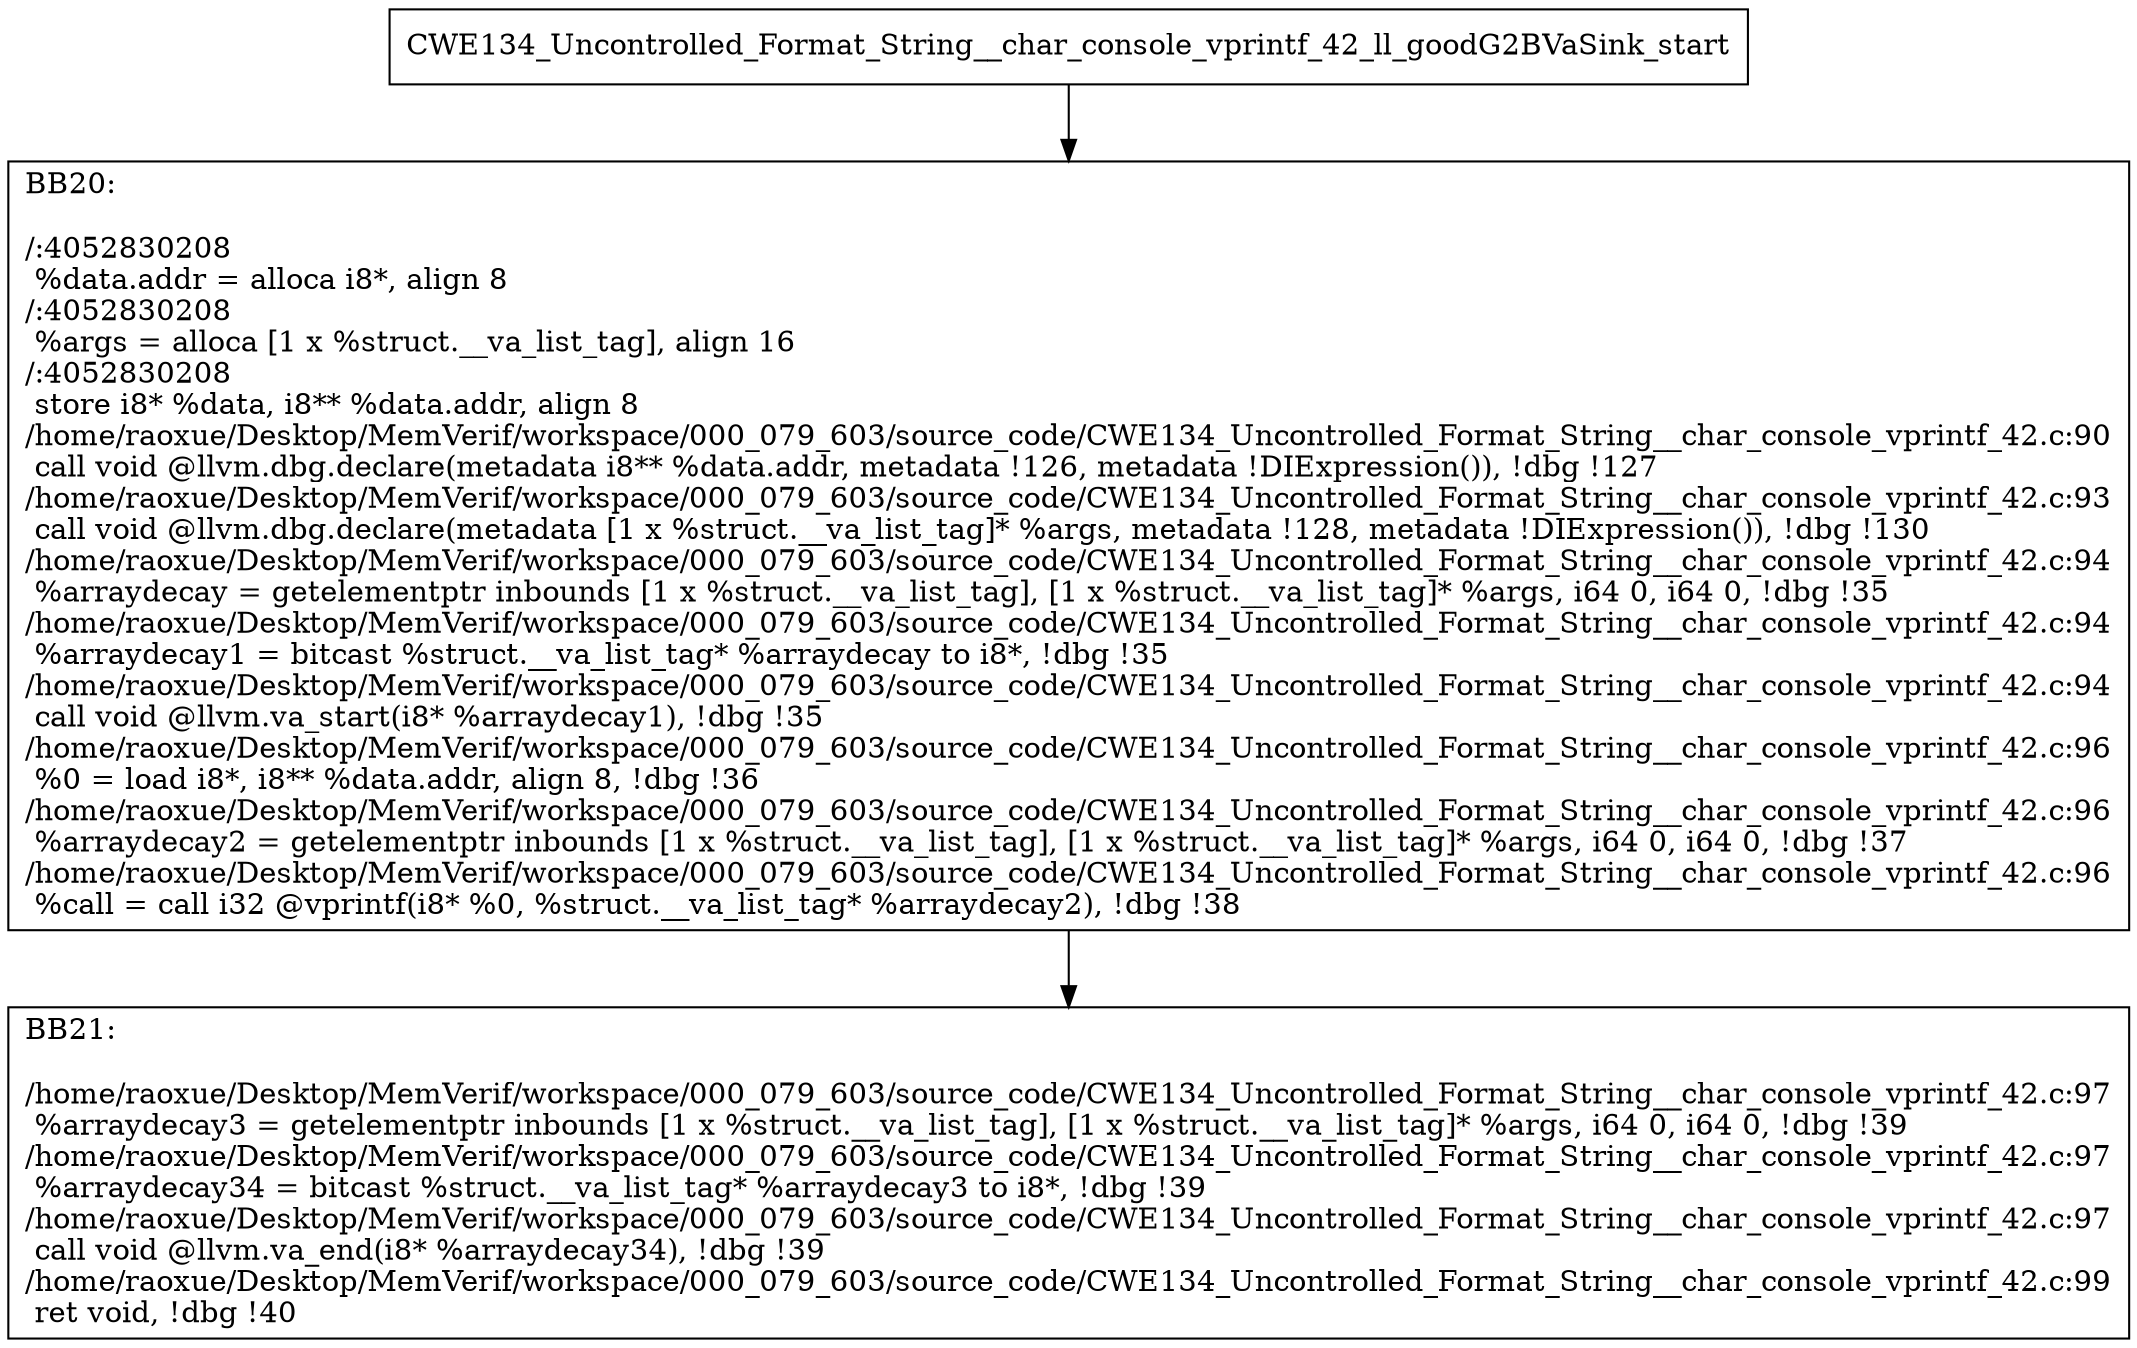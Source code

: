 digraph "CFG for'CWE134_Uncontrolled_Format_String__char_console_vprintf_42_ll_goodG2BVaSink' function" {
	BBCWE134_Uncontrolled_Format_String__char_console_vprintf_42_ll_goodG2BVaSink_start[shape=record,label="{CWE134_Uncontrolled_Format_String__char_console_vprintf_42_ll_goodG2BVaSink_start}"];
	BBCWE134_Uncontrolled_Format_String__char_console_vprintf_42_ll_goodG2BVaSink_start-> CWE134_Uncontrolled_Format_String__char_console_vprintf_42_ll_goodG2BVaSinkBB20;
	CWE134_Uncontrolled_Format_String__char_console_vprintf_42_ll_goodG2BVaSinkBB20 [shape=record, label="{BB20:\l\l/:4052830208\l
  %data.addr = alloca i8*, align 8\l
/:4052830208\l
  %args = alloca [1 x %struct.__va_list_tag], align 16\l
/:4052830208\l
  store i8* %data, i8** %data.addr, align 8\l
/home/raoxue/Desktop/MemVerif/workspace/000_079_603/source_code/CWE134_Uncontrolled_Format_String__char_console_vprintf_42.c:90\l
  call void @llvm.dbg.declare(metadata i8** %data.addr, metadata !126, metadata !DIExpression()), !dbg !127\l
/home/raoxue/Desktop/MemVerif/workspace/000_079_603/source_code/CWE134_Uncontrolled_Format_String__char_console_vprintf_42.c:93\l
  call void @llvm.dbg.declare(metadata [1 x %struct.__va_list_tag]* %args, metadata !128, metadata !DIExpression()), !dbg !130\l
/home/raoxue/Desktop/MemVerif/workspace/000_079_603/source_code/CWE134_Uncontrolled_Format_String__char_console_vprintf_42.c:94\l
  %arraydecay = getelementptr inbounds [1 x %struct.__va_list_tag], [1 x %struct.__va_list_tag]* %args, i64 0, i64 0, !dbg !35\l
/home/raoxue/Desktop/MemVerif/workspace/000_079_603/source_code/CWE134_Uncontrolled_Format_String__char_console_vprintf_42.c:94\l
  %arraydecay1 = bitcast %struct.__va_list_tag* %arraydecay to i8*, !dbg !35\l
/home/raoxue/Desktop/MemVerif/workspace/000_079_603/source_code/CWE134_Uncontrolled_Format_String__char_console_vprintf_42.c:94\l
  call void @llvm.va_start(i8* %arraydecay1), !dbg !35\l
/home/raoxue/Desktop/MemVerif/workspace/000_079_603/source_code/CWE134_Uncontrolled_Format_String__char_console_vprintf_42.c:96\l
  %0 = load i8*, i8** %data.addr, align 8, !dbg !36\l
/home/raoxue/Desktop/MemVerif/workspace/000_079_603/source_code/CWE134_Uncontrolled_Format_String__char_console_vprintf_42.c:96\l
  %arraydecay2 = getelementptr inbounds [1 x %struct.__va_list_tag], [1 x %struct.__va_list_tag]* %args, i64 0, i64 0, !dbg !37\l
/home/raoxue/Desktop/MemVerif/workspace/000_079_603/source_code/CWE134_Uncontrolled_Format_String__char_console_vprintf_42.c:96\l
  %call = call i32 @vprintf(i8* %0, %struct.__va_list_tag* %arraydecay2), !dbg !38\l
}"];
	CWE134_Uncontrolled_Format_String__char_console_vprintf_42_ll_goodG2BVaSinkBB20-> CWE134_Uncontrolled_Format_String__char_console_vprintf_42_ll_goodG2BVaSinkBB21;
	CWE134_Uncontrolled_Format_String__char_console_vprintf_42_ll_goodG2BVaSinkBB21 [shape=record, label="{BB21:\l\l/home/raoxue/Desktop/MemVerif/workspace/000_079_603/source_code/CWE134_Uncontrolled_Format_String__char_console_vprintf_42.c:97\l
  %arraydecay3 = getelementptr inbounds [1 x %struct.__va_list_tag], [1 x %struct.__va_list_tag]* %args, i64 0, i64 0, !dbg !39\l
/home/raoxue/Desktop/MemVerif/workspace/000_079_603/source_code/CWE134_Uncontrolled_Format_String__char_console_vprintf_42.c:97\l
  %arraydecay34 = bitcast %struct.__va_list_tag* %arraydecay3 to i8*, !dbg !39\l
/home/raoxue/Desktop/MemVerif/workspace/000_079_603/source_code/CWE134_Uncontrolled_Format_String__char_console_vprintf_42.c:97\l
  call void @llvm.va_end(i8* %arraydecay34), !dbg !39\l
/home/raoxue/Desktop/MemVerif/workspace/000_079_603/source_code/CWE134_Uncontrolled_Format_String__char_console_vprintf_42.c:99\l
  ret void, !dbg !40\l
}"];
}
